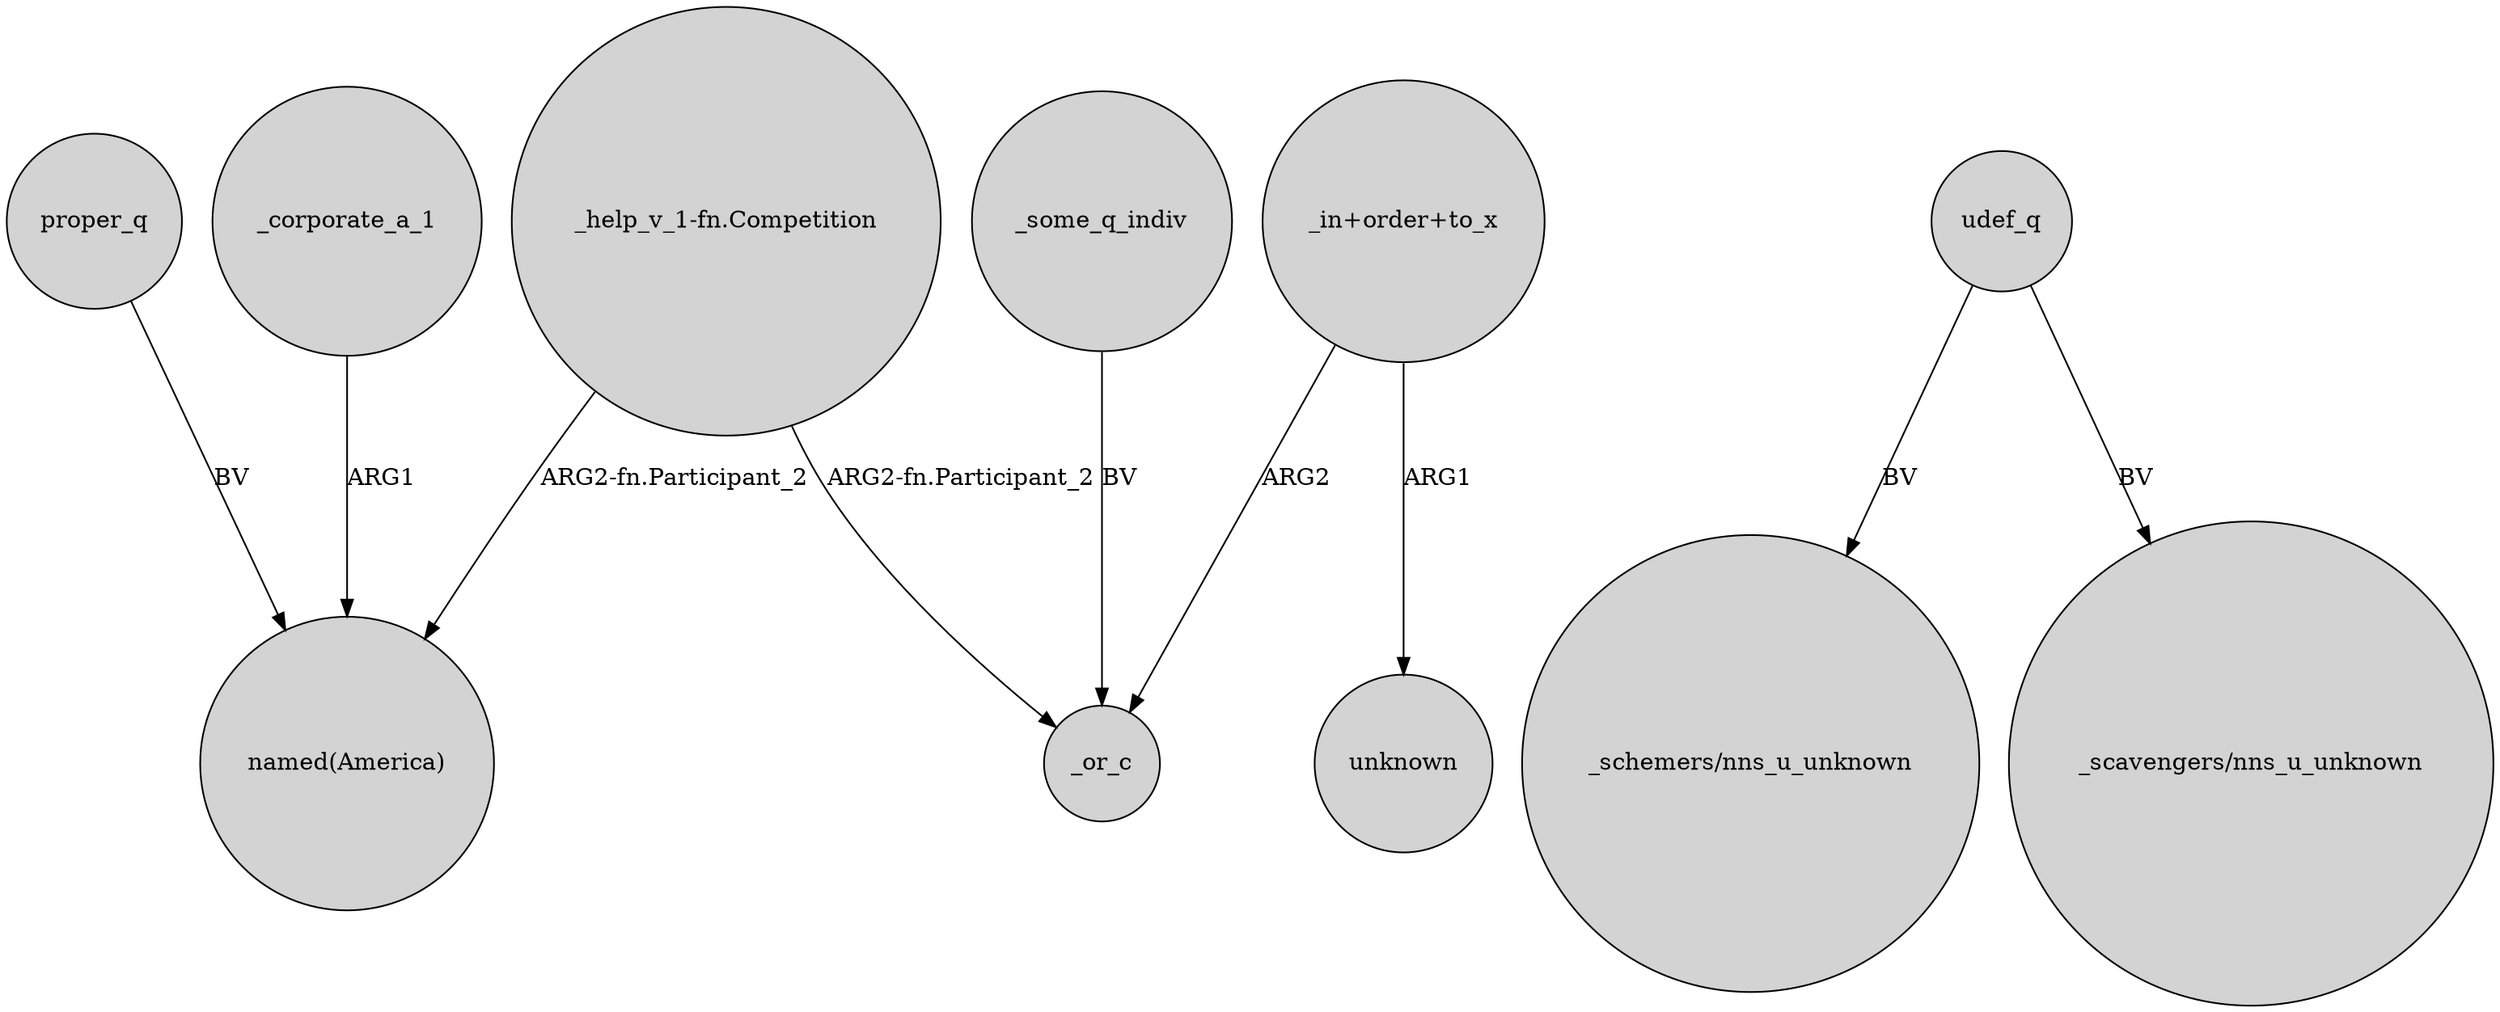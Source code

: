 digraph {
	node [shape=circle style=filled]
	"_help_v_1-fn.Competition" -> "named(America)" [label="ARG2-fn.Participant_2"]
	proper_q -> "named(America)" [label=BV]
	_corporate_a_1 -> "named(America)" [label=ARG1]
	_some_q_indiv -> _or_c [label=BV]
	udef_q -> "_schemers/nns_u_unknown" [label=BV]
	udef_q -> "_scavengers/nns_u_unknown" [label=BV]
	"_help_v_1-fn.Competition" -> _or_c [label="ARG2-fn.Participant_2"]
	"_in+order+to_x" -> _or_c [label=ARG2]
	"_in+order+to_x" -> unknown [label=ARG1]
}
